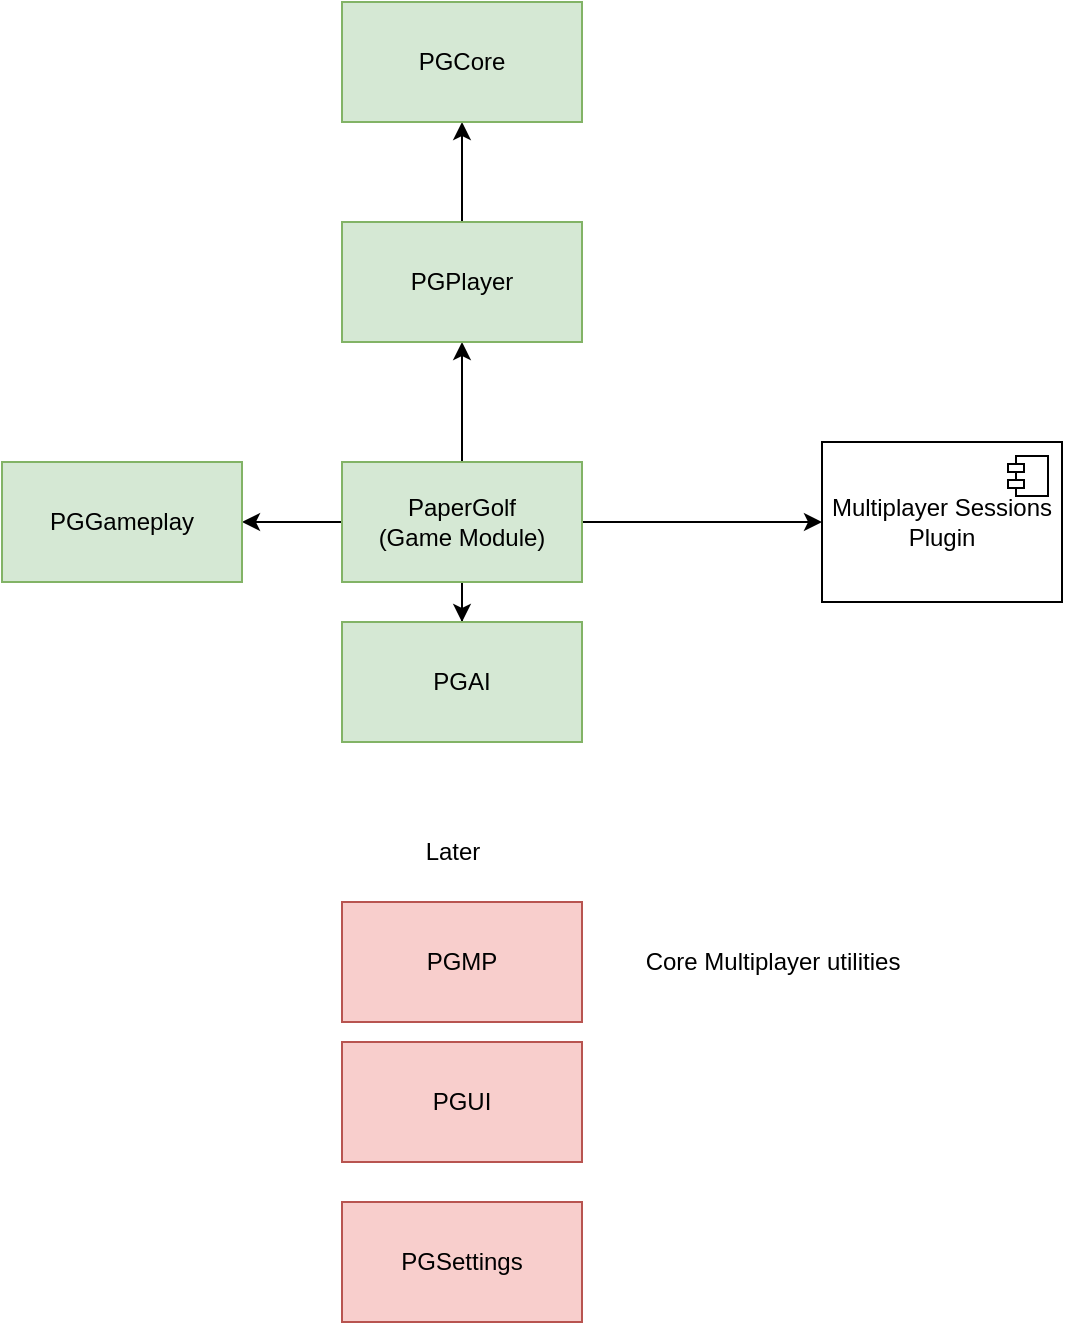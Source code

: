 <mxfile version="24.5.1" type="device">
  <diagram name="Page-1" id="Jdg5KhBZnE6s-Spu1S8s">
    <mxGraphModel dx="1048" dy="618" grid="1" gridSize="10" guides="1" tooltips="1" connect="1" arrows="1" fold="1" page="1" pageScale="1" pageWidth="850" pageHeight="1100" math="0" shadow="0">
      <root>
        <mxCell id="0" />
        <mxCell id="1" parent="0" />
        <mxCell id="uHDO3rnWCAcZMie3fH-h-8" value="" style="edgeStyle=orthogonalEdgeStyle;rounded=0;orthogonalLoop=1;jettySize=auto;html=1;" edge="1" parent="1" source="uHDO3rnWCAcZMie3fH-h-1" target="uHDO3rnWCAcZMie3fH-h-7">
          <mxGeometry relative="1" as="geometry" />
        </mxCell>
        <mxCell id="uHDO3rnWCAcZMie3fH-h-15" style="edgeStyle=orthogonalEdgeStyle;rounded=0;orthogonalLoop=1;jettySize=auto;html=1;exitX=1;exitY=0.5;exitDx=0;exitDy=0;" edge="1" parent="1" source="uHDO3rnWCAcZMie3fH-h-1" target="uHDO3rnWCAcZMie3fH-h-12">
          <mxGeometry relative="1" as="geometry" />
        </mxCell>
        <mxCell id="uHDO3rnWCAcZMie3fH-h-17" style="edgeStyle=orthogonalEdgeStyle;rounded=0;orthogonalLoop=1;jettySize=auto;html=1;exitX=0;exitY=0.5;exitDx=0;exitDy=0;entryX=1;entryY=0.5;entryDx=0;entryDy=0;" edge="1" parent="1" source="uHDO3rnWCAcZMie3fH-h-1" target="uHDO3rnWCAcZMie3fH-h-3">
          <mxGeometry relative="1" as="geometry" />
        </mxCell>
        <mxCell id="uHDO3rnWCAcZMie3fH-h-18" style="edgeStyle=orthogonalEdgeStyle;rounded=0;orthogonalLoop=1;jettySize=auto;html=1;exitX=0.5;exitY=0;exitDx=0;exitDy=0;entryX=0.5;entryY=1;entryDx=0;entryDy=0;" edge="1" parent="1" source="uHDO3rnWCAcZMie3fH-h-1" target="uHDO3rnWCAcZMie3fH-h-2">
          <mxGeometry relative="1" as="geometry" />
        </mxCell>
        <mxCell id="uHDO3rnWCAcZMie3fH-h-1" value="PaperGolf&lt;div&gt;(Game Module)&lt;/div&gt;" style="rounded=0;whiteSpace=wrap;html=1;fillColor=#d5e8d4;strokeColor=#82b366;" vertex="1" parent="1">
          <mxGeometry x="300" y="390" width="120" height="60" as="geometry" />
        </mxCell>
        <mxCell id="uHDO3rnWCAcZMie3fH-h-16" style="edgeStyle=orthogonalEdgeStyle;rounded=0;orthogonalLoop=1;jettySize=auto;html=1;exitX=0.5;exitY=0;exitDx=0;exitDy=0;" edge="1" parent="1" source="uHDO3rnWCAcZMie3fH-h-2" target="uHDO3rnWCAcZMie3fH-h-4">
          <mxGeometry relative="1" as="geometry" />
        </mxCell>
        <mxCell id="uHDO3rnWCAcZMie3fH-h-2" value="PGPlayer" style="rounded=0;whiteSpace=wrap;html=1;fillColor=#d5e8d4;strokeColor=#82b366;" vertex="1" parent="1">
          <mxGeometry x="300" y="270" width="120" height="60" as="geometry" />
        </mxCell>
        <mxCell id="uHDO3rnWCAcZMie3fH-h-3" value="PGGameplay" style="rounded=0;whiteSpace=wrap;html=1;fillColor=#d5e8d4;strokeColor=#82b366;" vertex="1" parent="1">
          <mxGeometry x="130" y="390" width="120" height="60" as="geometry" />
        </mxCell>
        <mxCell id="uHDO3rnWCAcZMie3fH-h-4" value="PGCore" style="rounded=0;whiteSpace=wrap;html=1;fillColor=#d5e8d4;strokeColor=#82b366;" vertex="1" parent="1">
          <mxGeometry x="300" y="160" width="120" height="60" as="geometry" />
        </mxCell>
        <mxCell id="uHDO3rnWCAcZMie3fH-h-5" value="PGSettings" style="rounded=0;whiteSpace=wrap;html=1;fillColor=#f8cecc;strokeColor=#b85450;" vertex="1" parent="1">
          <mxGeometry x="300" y="760" width="120" height="60" as="geometry" />
        </mxCell>
        <mxCell id="uHDO3rnWCAcZMie3fH-h-6" value="PGUI" style="rounded=0;whiteSpace=wrap;html=1;fillColor=#f8cecc;strokeColor=#b85450;" vertex="1" parent="1">
          <mxGeometry x="300" y="680" width="120" height="60" as="geometry" />
        </mxCell>
        <mxCell id="uHDO3rnWCAcZMie3fH-h-7" value="PGAI" style="rounded=0;whiteSpace=wrap;html=1;fillColor=#d5e8d4;strokeColor=#82b366;" vertex="1" parent="1">
          <mxGeometry x="300" y="470" width="120" height="60" as="geometry" />
        </mxCell>
        <mxCell id="uHDO3rnWCAcZMie3fH-h-10" value="PGMP" style="rounded=0;whiteSpace=wrap;html=1;fillColor=#f8cecc;strokeColor=#b85450;" vertex="1" parent="1">
          <mxGeometry x="300" y="610" width="120" height="60" as="geometry" />
        </mxCell>
        <mxCell id="uHDO3rnWCAcZMie3fH-h-11" value="Core Multiplayer utilities" style="text;html=1;align=center;verticalAlign=middle;resizable=0;points=[];autosize=1;strokeColor=none;fillColor=none;" vertex="1" parent="1">
          <mxGeometry x="440" y="625" width="150" height="30" as="geometry" />
        </mxCell>
        <mxCell id="uHDO3rnWCAcZMie3fH-h-12" value="Multiplayer Sessions Plugin" style="html=1;dropTarget=0;whiteSpace=wrap;" vertex="1" parent="1">
          <mxGeometry x="540" y="380" width="120" height="80" as="geometry" />
        </mxCell>
        <mxCell id="uHDO3rnWCAcZMie3fH-h-13" value="" style="shape=module;jettyWidth=8;jettyHeight=4;" vertex="1" parent="uHDO3rnWCAcZMie3fH-h-12">
          <mxGeometry x="1" width="20" height="20" relative="1" as="geometry">
            <mxPoint x="-27" y="7" as="offset" />
          </mxGeometry>
        </mxCell>
        <mxCell id="uHDO3rnWCAcZMie3fH-h-19" value="Later" style="text;html=1;align=center;verticalAlign=middle;resizable=0;points=[];autosize=1;strokeColor=none;fillColor=none;" vertex="1" parent="1">
          <mxGeometry x="330" y="570" width="50" height="30" as="geometry" />
        </mxCell>
      </root>
    </mxGraphModel>
  </diagram>
</mxfile>
